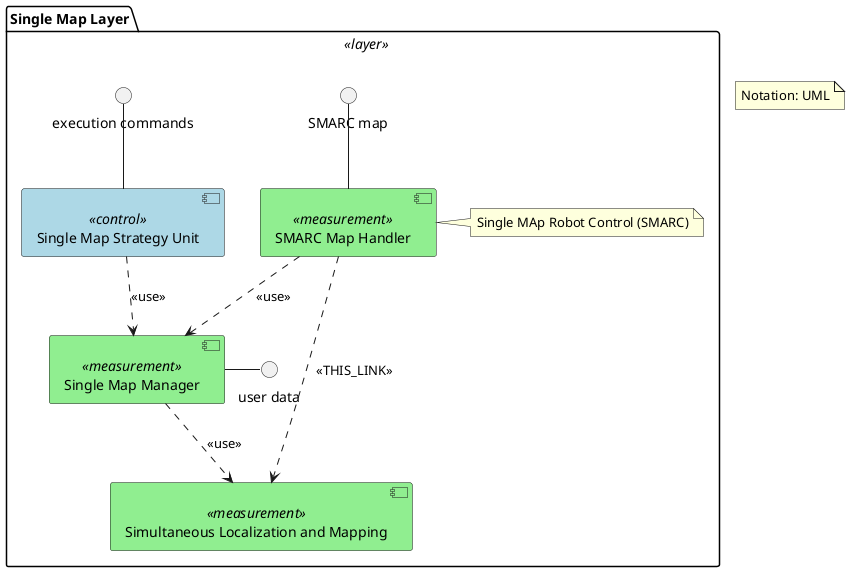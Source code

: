 {
  "sha1": "kslvuy6pjkdiu3etav9i2h2q2ryv3k9",
  "insertion": {
    "when": "2024-06-03T18:59:33.332Z",
    "user": "plantuml@gmail.com"
  }
}
@startuml
skinparam componentstyle uml2
skinparam component {
  BackgroundColor<<control>> lightblue
  BackgroundColor<<measurement>> lightgreen
}
note "Notation: UML" as N1

package "Single Map Layer" as sml <<layer>> {
  interface "user data" as interface_UD

  [Single Map Strategy Unit] <<control>>
  [SMARC Map Handler] <<measurement>>
  [Single Map Manager] <<measurement>>
  [Simultaneous Localization and Mapping] <<measurement>>

  [Single Map Strategy Unit] ..> [Single Map Manager] : <<use>>
  [Single Map Strategy Unit] -up- () "execution commands"
  [SMARC Map Handler] .down.> [Single Map Manager] : <<use>>
  [SMARC Map Handler] ..> [Simultaneous Localization and Mapping] : <<THIS_LINK>>
  [SMARC Map Handler] -up- () "SMARC map"
  note right of [SMARC Map Handler]
    Single MAp Robot Control (SMARC)
  end note
  [Single Map Manager] ..> [Simultaneous Localization and Mapping] : <<use>>
  [Single Map Manager] -right- interface_UD
}
@enduml
